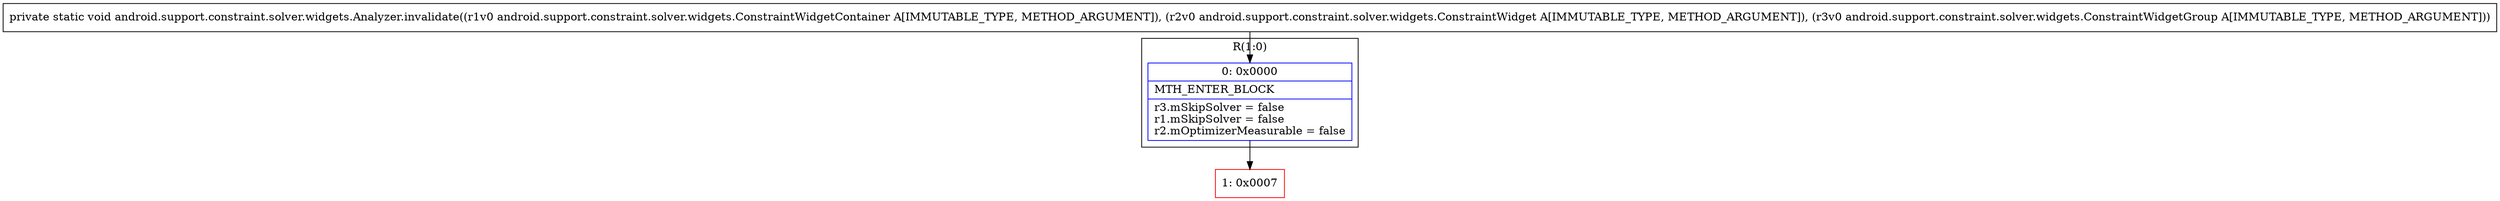 digraph "CFG forandroid.support.constraint.solver.widgets.Analyzer.invalidate(Landroid\/support\/constraint\/solver\/widgets\/ConstraintWidgetContainer;Landroid\/support\/constraint\/solver\/widgets\/ConstraintWidget;Landroid\/support\/constraint\/solver\/widgets\/ConstraintWidgetGroup;)V" {
subgraph cluster_Region_1022099168 {
label = "R(1:0)";
node [shape=record,color=blue];
Node_0 [shape=record,label="{0\:\ 0x0000|MTH_ENTER_BLOCK\l|r3.mSkipSolver = false\lr1.mSkipSolver = false\lr2.mOptimizerMeasurable = false\l}"];
}
Node_1 [shape=record,color=red,label="{1\:\ 0x0007}"];
MethodNode[shape=record,label="{private static void android.support.constraint.solver.widgets.Analyzer.invalidate((r1v0 android.support.constraint.solver.widgets.ConstraintWidgetContainer A[IMMUTABLE_TYPE, METHOD_ARGUMENT]), (r2v0 android.support.constraint.solver.widgets.ConstraintWidget A[IMMUTABLE_TYPE, METHOD_ARGUMENT]), (r3v0 android.support.constraint.solver.widgets.ConstraintWidgetGroup A[IMMUTABLE_TYPE, METHOD_ARGUMENT])) }"];
MethodNode -> Node_0;
Node_0 -> Node_1;
}

